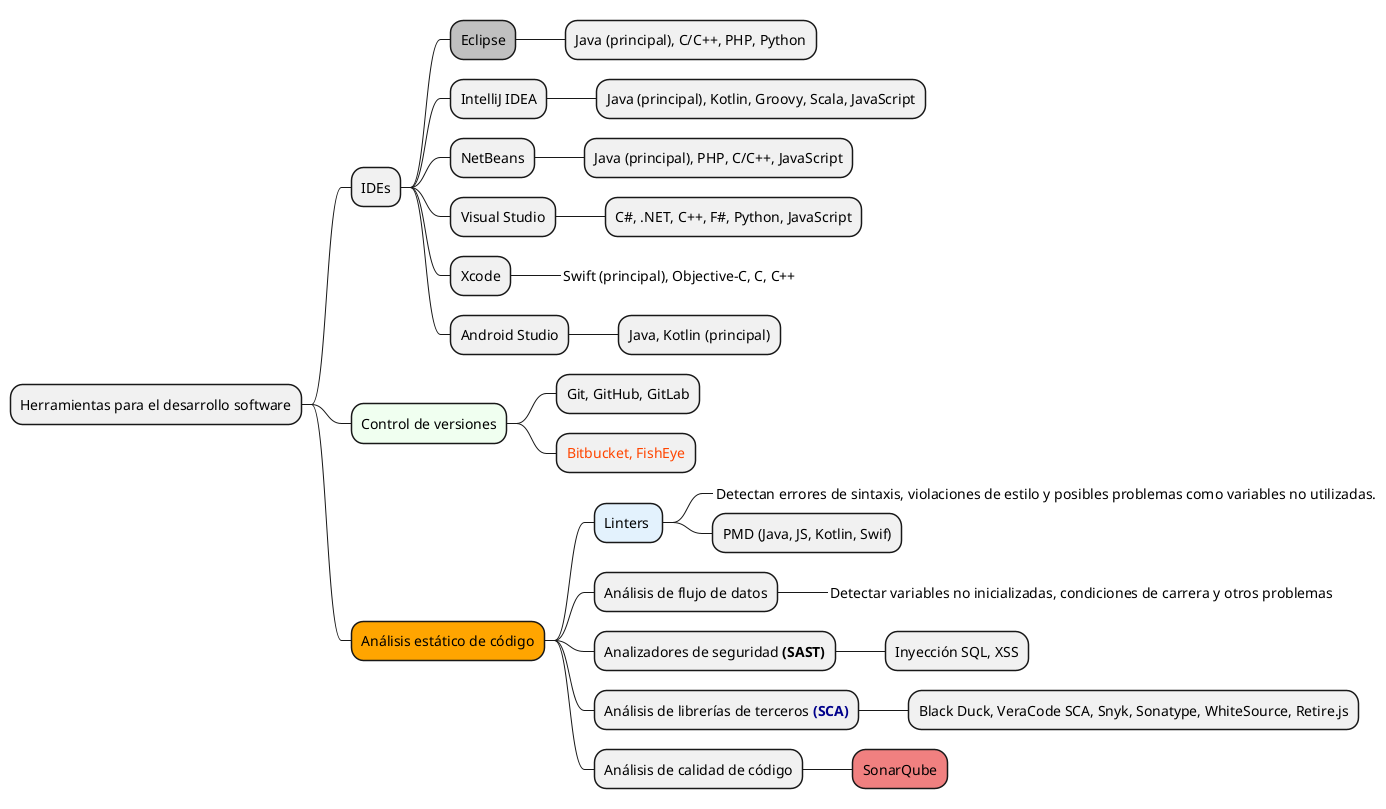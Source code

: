 @startmindmap
* Herramientas para el desarrollo software
** IDEs
***[#Silver] Eclipse
**** Java (principal), C/C++, PHP, Python
*** IntelliJ IDEA
**** Java (principal), Kotlin, Groovy, Scala, JavaScript
*** NetBeans
**** Java (principal), PHP, C/C++, JavaScript
*** Visual Studio
**** C#, .NET, C++, F#, Python, JavaScript
*** Xcode
****_ Swift (principal), Objective-C, C, C++
*** Android Studio
**** Java, Kotlin (principal)
**[#HoneyDew] Control de versiones
*** Git, GitHub, GitLab
*** <color OrangeRed>Bitbucket, FishEye
**[#Orange] Análisis estático de código
***[#E3F2FD] Linters 
****_ Detectan errores de sintaxis, violaciones de estilo y posibles problemas como variables no utilizadas.
**** PMD (Java, JS, Kotlin, Swif)
*** Análisis de flujo de datos
****_ Detectar variables no inicializadas, condiciones de carrera y otros problemas
*** Analizadores de seguridad **(SAST)**
**** Inyección SQL, XSS
*** Análisis de librerías de terceros <color DarkBlue>**(SCA)**
**** Black Duck, VeraCode SCA, Snyk, Sonatype, WhiteSource, Retire.js
*** Análisis de calidad de código
****[#LightCoral] SonarQube
@endmindmap

@startmindmap
skinparam defaultFontSize 12
<style>
mindmapDiagram {
  rootNode {
    BackGroundColor #1976D2
    FontColor white
    FontSize 16
    LineColor #1565C0
  }
  leafNode {
    BackGroundColor #E3F2FD
    FontColor #1976D2
    FontSize 11
    LineColor #90CAF9
  }
}
</style>

left to right direction

* Herramientas para el desarrollo software
** Herramientas de **construcción** (Build)
*** Maven (Java)
*** Gradle (Java, Kotlin, Groovy)
*** Ant (Java)
** Herramientas automáticas de testing
*** Unitarios: XUnit, JUnit, Unit.js
*** Web: Selenium (automatización UI)
*** Movil: Appium
*** Servicios web: SoapUI y Postman (RESTful)
** Herramientas de empaquetado
*** Repositorio de artefactos: Nexus 3, Artifactory
*** JAR/WAR (Java)
*** NuGet (.NET)
@endmindmap

@startmindmap
<style>
mindmapDiagram {
rootNode {
    BackGroundColor #1976D2
    FontColor white
    FontSize 16
    LineColor #1565C0
  }
}
</style>
* Herramientas para el desarrollo software
** Gestión de la <color DarkGoldenRod>**configuración**
*** Ansible, Puppet, Chef, SaltStack, Jenkins
** Despliegue
*** Docker, Kubernetes, Jenkins, GitLab CI/CD, AWS CodeDeploy, Azure DevOps
*** DAST: OWASP ZAP, Burp Suite, Acunetix, Netsparker, AppScan, WebInspect
** Monitorización
*** Rendimiento: Zabbix, Nagios, InfluxDB, Telegraf, Splunk, Prometheus, Grafana
*** Logs: Elasticsearch, Logstash, Kibana (ELK)
*** Analíticas web: Piwik PRO, Google Web Analytics

legend bottom
<color DarkBlue>**Desarrollo seguro: SAST, DAST, SCA**
**DAST**: Dynamic Application Security Testing.  
Pruebas dinámicas de seguridad que analizan aplicaciones en ejecución,  
simulando ataques externos para detectar vulnerabilidades.
endlegend
@endmindmap

@startmindmap
* Sistema de integración continua (CI)
** Push a master en Git
** Jenkins detecta cambios
** Compila la aplicación
** Analiza calidad del código (SonarQube)
** Ejecuta tests unitarios y de integración
** Publica artefactos en Nexus
@endmindmap


@startuml
start
:Push a master en Git;
:Jenkins detecta el cambio;
:Compila la aplicación;
:Analiza calidad del código (SonarQube);
:Ejecuta tests unitarios y de integración;
if (¿Tests OK?) then (Sí)
  :Publica artefactos en Nexus;
else (No)
  :Notifica error al equipo;
endif
stop
@enduml
